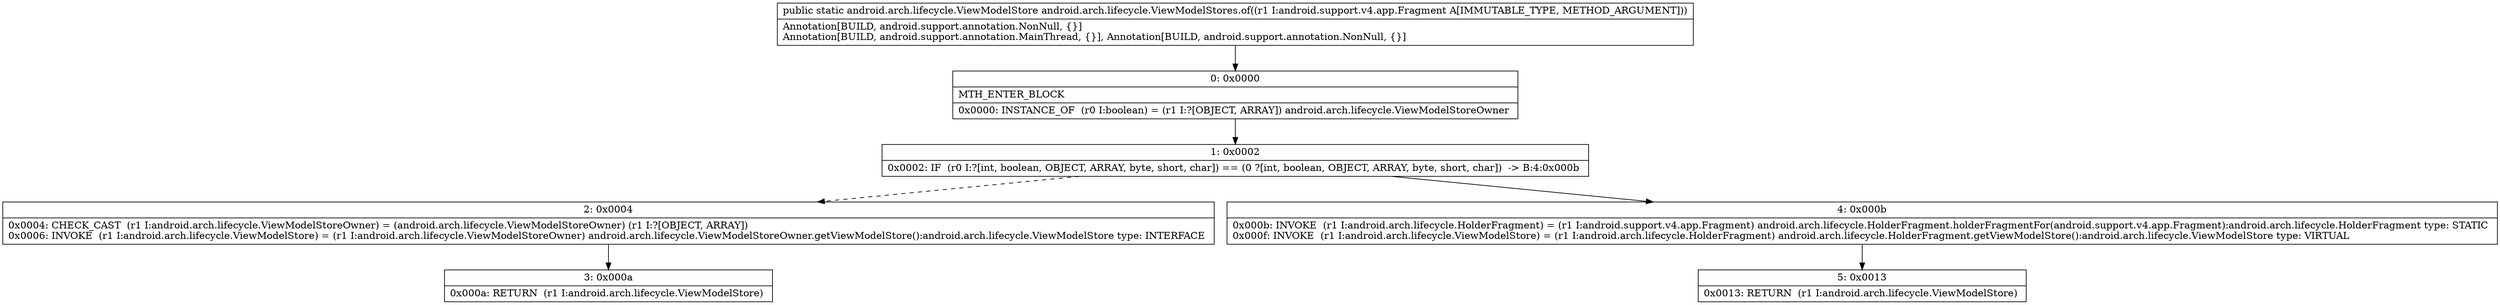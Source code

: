 digraph "CFG forandroid.arch.lifecycle.ViewModelStores.of(Landroid\/support\/v4\/app\/Fragment;)Landroid\/arch\/lifecycle\/ViewModelStore;" {
Node_0 [shape=record,label="{0\:\ 0x0000|MTH_ENTER_BLOCK\l|0x0000: INSTANCE_OF  (r0 I:boolean) = (r1 I:?[OBJECT, ARRAY]) android.arch.lifecycle.ViewModelStoreOwner \l}"];
Node_1 [shape=record,label="{1\:\ 0x0002|0x0002: IF  (r0 I:?[int, boolean, OBJECT, ARRAY, byte, short, char]) == (0 ?[int, boolean, OBJECT, ARRAY, byte, short, char])  \-\> B:4:0x000b \l}"];
Node_2 [shape=record,label="{2\:\ 0x0004|0x0004: CHECK_CAST  (r1 I:android.arch.lifecycle.ViewModelStoreOwner) = (android.arch.lifecycle.ViewModelStoreOwner) (r1 I:?[OBJECT, ARRAY]) \l0x0006: INVOKE  (r1 I:android.arch.lifecycle.ViewModelStore) = (r1 I:android.arch.lifecycle.ViewModelStoreOwner) android.arch.lifecycle.ViewModelStoreOwner.getViewModelStore():android.arch.lifecycle.ViewModelStore type: INTERFACE \l}"];
Node_3 [shape=record,label="{3\:\ 0x000a|0x000a: RETURN  (r1 I:android.arch.lifecycle.ViewModelStore) \l}"];
Node_4 [shape=record,label="{4\:\ 0x000b|0x000b: INVOKE  (r1 I:android.arch.lifecycle.HolderFragment) = (r1 I:android.support.v4.app.Fragment) android.arch.lifecycle.HolderFragment.holderFragmentFor(android.support.v4.app.Fragment):android.arch.lifecycle.HolderFragment type: STATIC \l0x000f: INVOKE  (r1 I:android.arch.lifecycle.ViewModelStore) = (r1 I:android.arch.lifecycle.HolderFragment) android.arch.lifecycle.HolderFragment.getViewModelStore():android.arch.lifecycle.ViewModelStore type: VIRTUAL \l}"];
Node_5 [shape=record,label="{5\:\ 0x0013|0x0013: RETURN  (r1 I:android.arch.lifecycle.ViewModelStore) \l}"];
MethodNode[shape=record,label="{public static android.arch.lifecycle.ViewModelStore android.arch.lifecycle.ViewModelStores.of((r1 I:android.support.v4.app.Fragment A[IMMUTABLE_TYPE, METHOD_ARGUMENT]))  | Annotation[BUILD, android.support.annotation.NonNull, \{\}]\lAnnotation[BUILD, android.support.annotation.MainThread, \{\}], Annotation[BUILD, android.support.annotation.NonNull, \{\}]\l}"];
MethodNode -> Node_0;
Node_0 -> Node_1;
Node_1 -> Node_2[style=dashed];
Node_1 -> Node_4;
Node_2 -> Node_3;
Node_4 -> Node_5;
}

